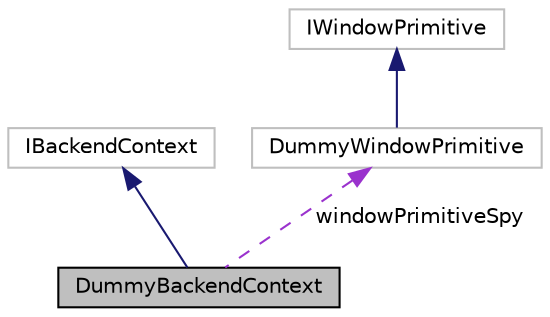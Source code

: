 digraph "DummyBackendContext"
{
 // LATEX_PDF_SIZE
  edge [fontname="Helvetica",fontsize="10",labelfontname="Helvetica",labelfontsize="10"];
  node [fontname="Helvetica",fontsize="10",shape=record];
  Node1 [label="DummyBackendContext",height=0.2,width=0.4,color="black", fillcolor="grey75", style="filled", fontcolor="black",tooltip=" "];
  Node2 -> Node1 [dir="back",color="midnightblue",fontsize="10",style="solid",fontname="Helvetica"];
  Node2 [label="IBackendContext",height=0.2,width=0.4,color="grey75", fillcolor="white", style="filled",URL="$struct_i_backend_context.html",tooltip=" "];
  Node3 -> Node1 [dir="back",color="darkorchid3",fontsize="10",style="dashed",label=" windowPrimitiveSpy" ,fontname="Helvetica"];
  Node3 [label="DummyWindowPrimitive",height=0.2,width=0.4,color="grey75", fillcolor="white", style="filled",URL="$struct_dummy_window_primitive.html",tooltip=" "];
  Node4 -> Node3 [dir="back",color="midnightblue",fontsize="10",style="solid",fontname="Helvetica"];
  Node4 [label="IWindowPrimitive",height=0.2,width=0.4,color="grey75", fillcolor="white", style="filled",URL="$struct_i_window_primitive.html",tooltip=" "];
}
